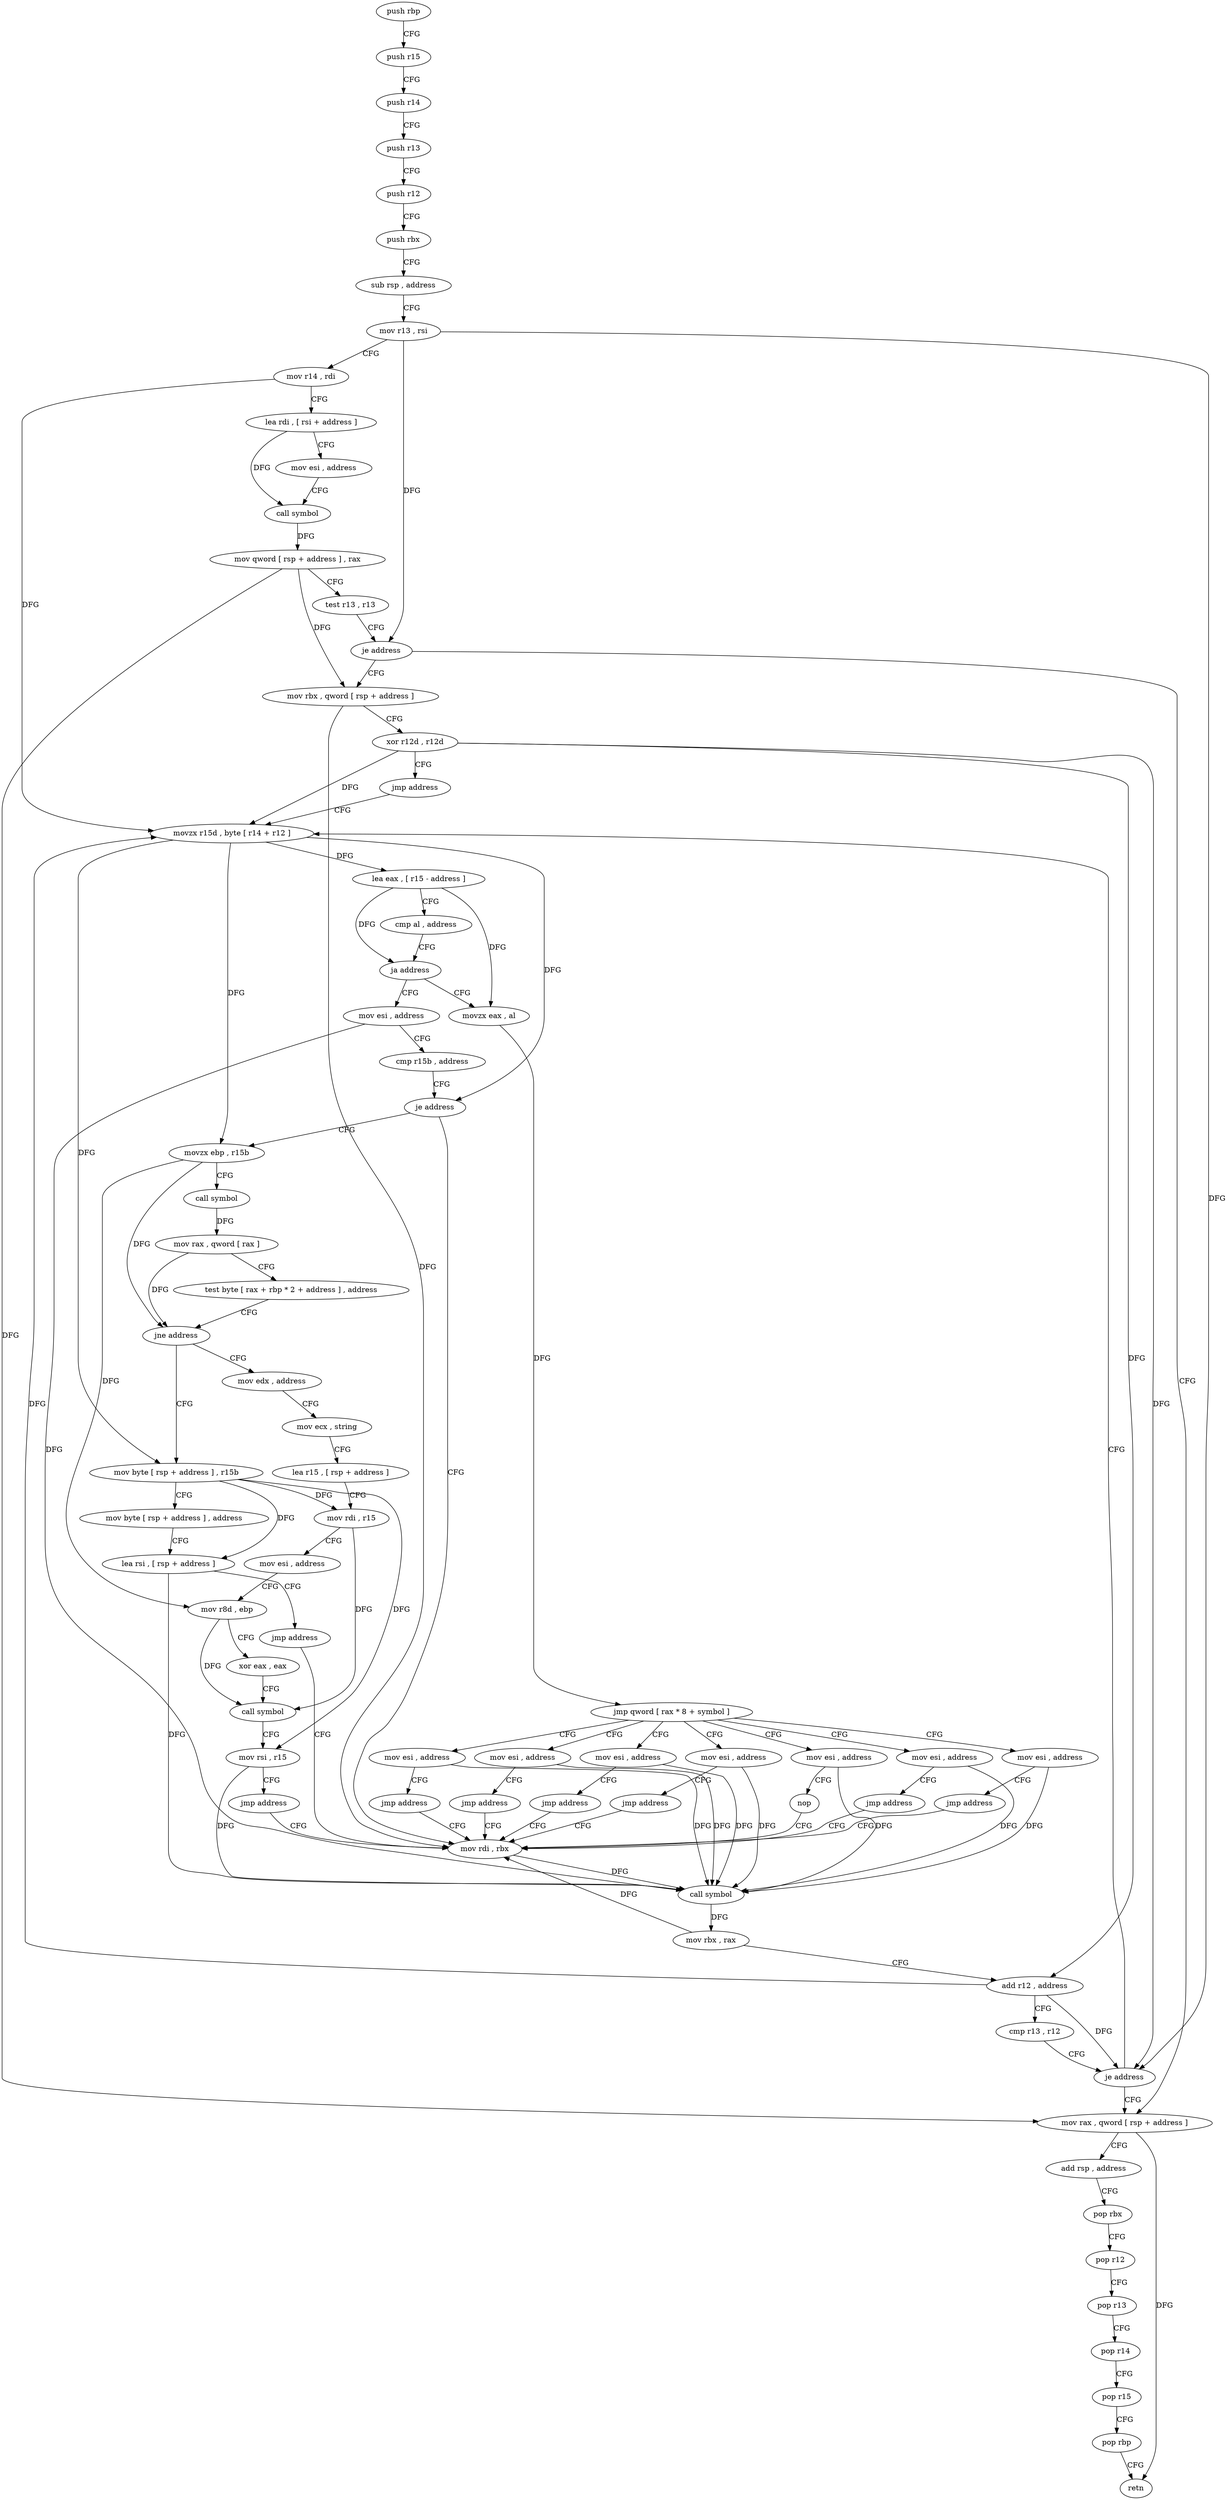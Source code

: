 digraph "func" {
"4205968" [label = "push rbp" ]
"4205969" [label = "push r15" ]
"4205971" [label = "push r14" ]
"4205973" [label = "push r13" ]
"4205975" [label = "push r12" ]
"4205977" [label = "push rbx" ]
"4205978" [label = "sub rsp , address" ]
"4205982" [label = "mov r13 , rsi" ]
"4205985" [label = "mov r14 , rdi" ]
"4205988" [label = "lea rdi , [ rsi + address ]" ]
"4205992" [label = "mov esi , address" ]
"4205997" [label = "call symbol" ]
"4206002" [label = "mov qword [ rsp + address ] , rax" ]
"4206007" [label = "test r13 , r13" ]
"4206010" [label = "je address" ]
"4206237" [label = "mov rax , qword [ rsp + address ]" ]
"4206016" [label = "mov rbx , qword [ rsp + address ]" ]
"4206242" [label = "add rsp , address" ]
"4206246" [label = "pop rbx" ]
"4206247" [label = "pop r12" ]
"4206249" [label = "pop r13" ]
"4206251" [label = "pop r14" ]
"4206253" [label = "pop r15" ]
"4206255" [label = "pop rbp" ]
"4206256" [label = "retn" ]
"4206021" [label = "xor r12d , r12d" ]
"4206024" [label = "jmp address" ]
"4206056" [label = "movzx r15d , byte [ r14 + r12 ]" ]
"4206061" [label = "lea eax , [ r15 - address ]" ]
"4206065" [label = "cmp al , address" ]
"4206067" [label = "ja address" ]
"4206096" [label = "mov esi , address" ]
"4206069" [label = "movzx eax , al" ]
"4206101" [label = "cmp r15b , address" ]
"4206105" [label = "je address" ]
"4206032" [label = "mov rdi , rbx" ]
"4206107" [label = "movzx ebp , r15b" ]
"4206072" [label = "jmp qword [ rax * 8 + symbol ]" ]
"4206026" [label = "mov esi , address" ]
"4206079" [label = "mov esi , address" ]
"4206167" [label = "mov esi , address" ]
"4206177" [label = "mov esi , address" ]
"4206187" [label = "mov esi , address" ]
"4206197" [label = "mov esi , address" ]
"4206207" [label = "mov esi , address" ]
"4206035" [label = "call symbol" ]
"4206040" [label = "mov rbx , rax" ]
"4206043" [label = "add r12 , address" ]
"4206047" [label = "cmp r13 , r12" ]
"4206050" [label = "je address" ]
"4206111" [label = "call symbol" ]
"4206116" [label = "mov rax , qword [ rax ]" ]
"4206119" [label = "test byte [ rax + rbp * 2 + address ] , address" ]
"4206124" [label = "jne address" ]
"4206217" [label = "mov byte [ rsp + address ] , r15b" ]
"4206126" [label = "mov edx , address" ]
"4206031" [label = "nop" ]
"4206084" [label = "jmp address" ]
"4206172" [label = "jmp address" ]
"4206182" [label = "jmp address" ]
"4206192" [label = "jmp address" ]
"4206202" [label = "jmp address" ]
"4206212" [label = "jmp address" ]
"4206222" [label = "mov byte [ rsp + address ] , address" ]
"4206227" [label = "lea rsi , [ rsp + address ]" ]
"4206232" [label = "jmp address" ]
"4206131" [label = "mov ecx , string" ]
"4206136" [label = "lea r15 , [ rsp + address ]" ]
"4206141" [label = "mov rdi , r15" ]
"4206144" [label = "mov esi , address" ]
"4206149" [label = "mov r8d , ebp" ]
"4206152" [label = "xor eax , eax" ]
"4206154" [label = "call symbol" ]
"4206159" [label = "mov rsi , r15" ]
"4206162" [label = "jmp address" ]
"4205968" -> "4205969" [ label = "CFG" ]
"4205969" -> "4205971" [ label = "CFG" ]
"4205971" -> "4205973" [ label = "CFG" ]
"4205973" -> "4205975" [ label = "CFG" ]
"4205975" -> "4205977" [ label = "CFG" ]
"4205977" -> "4205978" [ label = "CFG" ]
"4205978" -> "4205982" [ label = "CFG" ]
"4205982" -> "4205985" [ label = "CFG" ]
"4205982" -> "4206010" [ label = "DFG" ]
"4205982" -> "4206050" [ label = "DFG" ]
"4205985" -> "4205988" [ label = "CFG" ]
"4205985" -> "4206056" [ label = "DFG" ]
"4205988" -> "4205992" [ label = "CFG" ]
"4205988" -> "4205997" [ label = "DFG" ]
"4205992" -> "4205997" [ label = "CFG" ]
"4205997" -> "4206002" [ label = "DFG" ]
"4206002" -> "4206007" [ label = "CFG" ]
"4206002" -> "4206237" [ label = "DFG" ]
"4206002" -> "4206016" [ label = "DFG" ]
"4206007" -> "4206010" [ label = "CFG" ]
"4206010" -> "4206237" [ label = "CFG" ]
"4206010" -> "4206016" [ label = "CFG" ]
"4206237" -> "4206242" [ label = "CFG" ]
"4206237" -> "4206256" [ label = "DFG" ]
"4206016" -> "4206021" [ label = "CFG" ]
"4206016" -> "4206032" [ label = "DFG" ]
"4206242" -> "4206246" [ label = "CFG" ]
"4206246" -> "4206247" [ label = "CFG" ]
"4206247" -> "4206249" [ label = "CFG" ]
"4206249" -> "4206251" [ label = "CFG" ]
"4206251" -> "4206253" [ label = "CFG" ]
"4206253" -> "4206255" [ label = "CFG" ]
"4206255" -> "4206256" [ label = "CFG" ]
"4206021" -> "4206024" [ label = "CFG" ]
"4206021" -> "4206056" [ label = "DFG" ]
"4206021" -> "4206043" [ label = "DFG" ]
"4206021" -> "4206050" [ label = "DFG" ]
"4206024" -> "4206056" [ label = "CFG" ]
"4206056" -> "4206061" [ label = "DFG" ]
"4206056" -> "4206105" [ label = "DFG" ]
"4206056" -> "4206107" [ label = "DFG" ]
"4206056" -> "4206217" [ label = "DFG" ]
"4206061" -> "4206065" [ label = "CFG" ]
"4206061" -> "4206067" [ label = "DFG" ]
"4206061" -> "4206069" [ label = "DFG" ]
"4206065" -> "4206067" [ label = "CFG" ]
"4206067" -> "4206096" [ label = "CFG" ]
"4206067" -> "4206069" [ label = "CFG" ]
"4206096" -> "4206101" [ label = "CFG" ]
"4206096" -> "4206035" [ label = "DFG" ]
"4206069" -> "4206072" [ label = "DFG" ]
"4206101" -> "4206105" [ label = "CFG" ]
"4206105" -> "4206032" [ label = "CFG" ]
"4206105" -> "4206107" [ label = "CFG" ]
"4206032" -> "4206035" [ label = "DFG" ]
"4206107" -> "4206111" [ label = "CFG" ]
"4206107" -> "4206124" [ label = "DFG" ]
"4206107" -> "4206149" [ label = "DFG" ]
"4206072" -> "4206026" [ label = "CFG" ]
"4206072" -> "4206079" [ label = "CFG" ]
"4206072" -> "4206167" [ label = "CFG" ]
"4206072" -> "4206177" [ label = "CFG" ]
"4206072" -> "4206187" [ label = "CFG" ]
"4206072" -> "4206197" [ label = "CFG" ]
"4206072" -> "4206207" [ label = "CFG" ]
"4206026" -> "4206031" [ label = "CFG" ]
"4206026" -> "4206035" [ label = "DFG" ]
"4206079" -> "4206084" [ label = "CFG" ]
"4206079" -> "4206035" [ label = "DFG" ]
"4206167" -> "4206172" [ label = "CFG" ]
"4206167" -> "4206035" [ label = "DFG" ]
"4206177" -> "4206182" [ label = "CFG" ]
"4206177" -> "4206035" [ label = "DFG" ]
"4206187" -> "4206192" [ label = "CFG" ]
"4206187" -> "4206035" [ label = "DFG" ]
"4206197" -> "4206202" [ label = "CFG" ]
"4206197" -> "4206035" [ label = "DFG" ]
"4206207" -> "4206212" [ label = "CFG" ]
"4206207" -> "4206035" [ label = "DFG" ]
"4206035" -> "4206040" [ label = "DFG" ]
"4206040" -> "4206043" [ label = "CFG" ]
"4206040" -> "4206032" [ label = "DFG" ]
"4206043" -> "4206047" [ label = "CFG" ]
"4206043" -> "4206056" [ label = "DFG" ]
"4206043" -> "4206050" [ label = "DFG" ]
"4206047" -> "4206050" [ label = "CFG" ]
"4206050" -> "4206237" [ label = "CFG" ]
"4206050" -> "4206056" [ label = "CFG" ]
"4206111" -> "4206116" [ label = "DFG" ]
"4206116" -> "4206119" [ label = "CFG" ]
"4206116" -> "4206124" [ label = "DFG" ]
"4206119" -> "4206124" [ label = "CFG" ]
"4206124" -> "4206217" [ label = "CFG" ]
"4206124" -> "4206126" [ label = "CFG" ]
"4206217" -> "4206222" [ label = "CFG" ]
"4206217" -> "4206227" [ label = "DFG" ]
"4206217" -> "4206141" [ label = "DFG" ]
"4206217" -> "4206159" [ label = "DFG" ]
"4206126" -> "4206131" [ label = "CFG" ]
"4206031" -> "4206032" [ label = "CFG" ]
"4206084" -> "4206032" [ label = "CFG" ]
"4206172" -> "4206032" [ label = "CFG" ]
"4206182" -> "4206032" [ label = "CFG" ]
"4206192" -> "4206032" [ label = "CFG" ]
"4206202" -> "4206032" [ label = "CFG" ]
"4206212" -> "4206032" [ label = "CFG" ]
"4206222" -> "4206227" [ label = "CFG" ]
"4206227" -> "4206232" [ label = "CFG" ]
"4206227" -> "4206035" [ label = "DFG" ]
"4206232" -> "4206032" [ label = "CFG" ]
"4206131" -> "4206136" [ label = "CFG" ]
"4206136" -> "4206141" [ label = "CFG" ]
"4206141" -> "4206144" [ label = "CFG" ]
"4206141" -> "4206154" [ label = "DFG" ]
"4206144" -> "4206149" [ label = "CFG" ]
"4206149" -> "4206152" [ label = "CFG" ]
"4206149" -> "4206154" [ label = "DFG" ]
"4206152" -> "4206154" [ label = "CFG" ]
"4206154" -> "4206159" [ label = "CFG" ]
"4206159" -> "4206162" [ label = "CFG" ]
"4206159" -> "4206035" [ label = "DFG" ]
"4206162" -> "4206032" [ label = "CFG" ]
}
